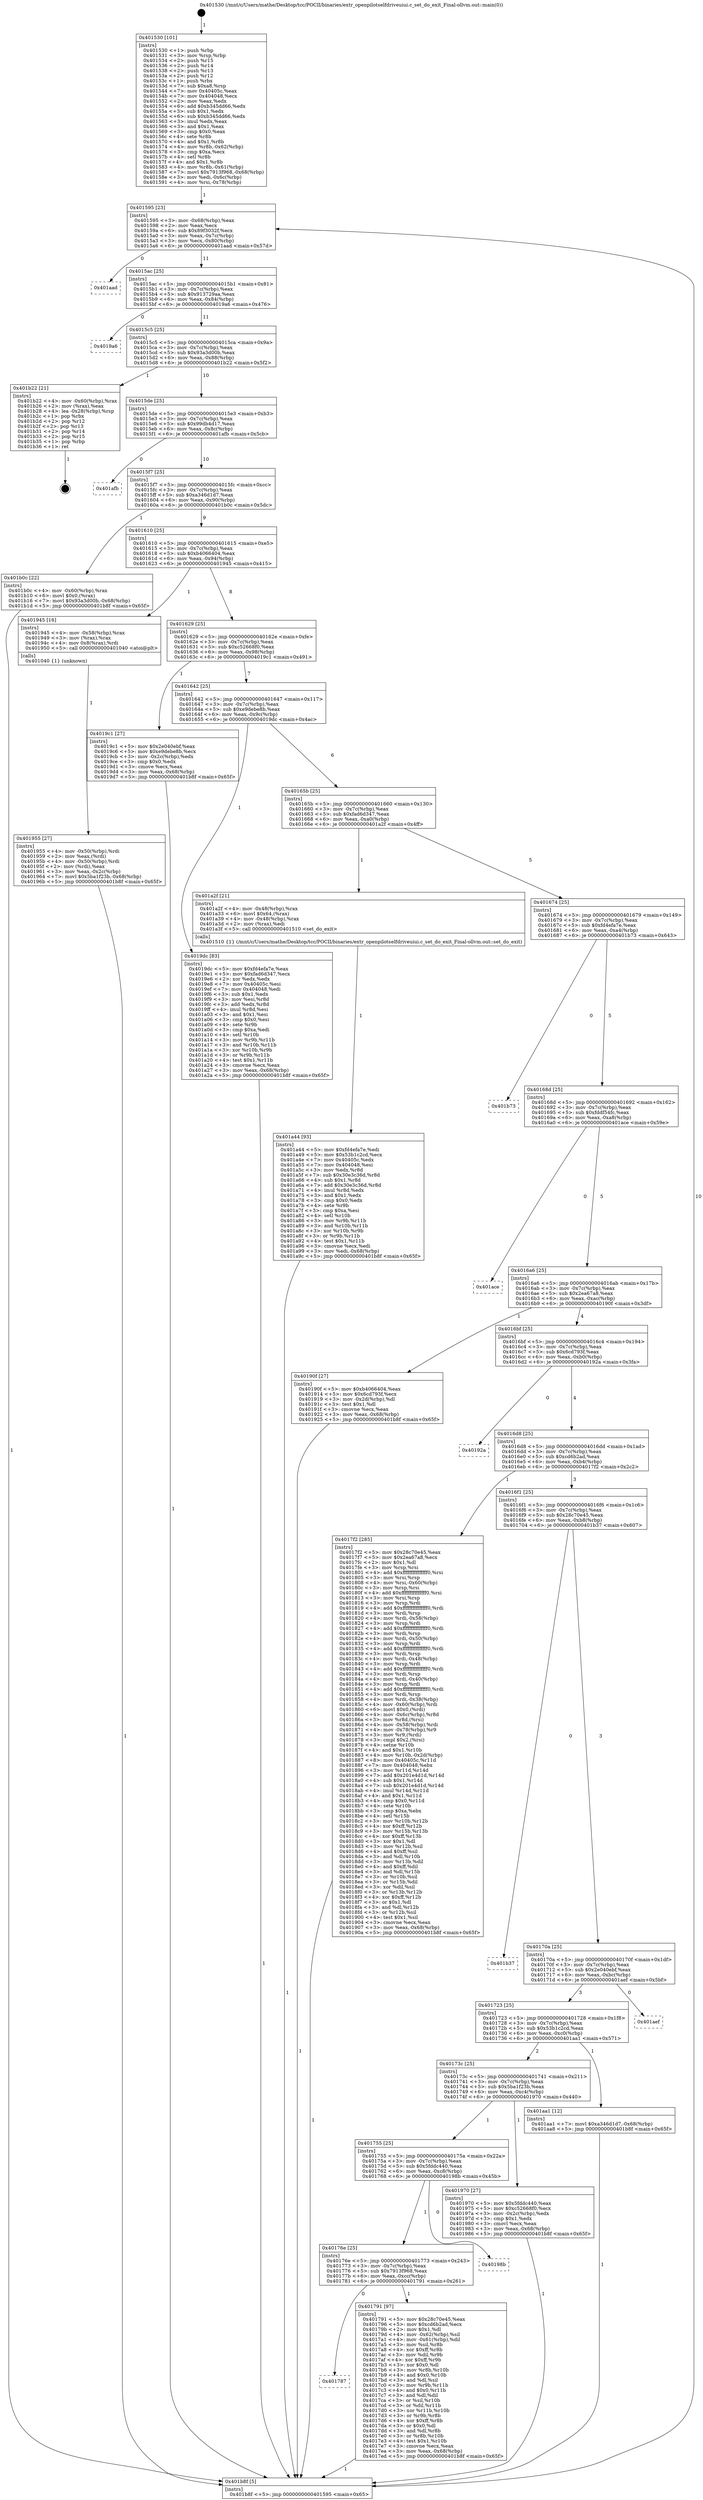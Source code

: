 digraph "0x401530" {
  label = "0x401530 (/mnt/c/Users/mathe/Desktop/tcc/POCII/binaries/extr_openpilotselfdriveuiui.c_set_do_exit_Final-ollvm.out::main(0))"
  labelloc = "t"
  node[shape=record]

  Entry [label="",width=0.3,height=0.3,shape=circle,fillcolor=black,style=filled]
  "0x401595" [label="{
     0x401595 [23]\l
     | [instrs]\l
     &nbsp;&nbsp;0x401595 \<+3\>: mov -0x68(%rbp),%eax\l
     &nbsp;&nbsp;0x401598 \<+2\>: mov %eax,%ecx\l
     &nbsp;&nbsp;0x40159a \<+6\>: sub $0x89f3032f,%ecx\l
     &nbsp;&nbsp;0x4015a0 \<+3\>: mov %eax,-0x7c(%rbp)\l
     &nbsp;&nbsp;0x4015a3 \<+3\>: mov %ecx,-0x80(%rbp)\l
     &nbsp;&nbsp;0x4015a6 \<+6\>: je 0000000000401aad \<main+0x57d\>\l
  }"]
  "0x401aad" [label="{
     0x401aad\l
  }", style=dashed]
  "0x4015ac" [label="{
     0x4015ac [25]\l
     | [instrs]\l
     &nbsp;&nbsp;0x4015ac \<+5\>: jmp 00000000004015b1 \<main+0x81\>\l
     &nbsp;&nbsp;0x4015b1 \<+3\>: mov -0x7c(%rbp),%eax\l
     &nbsp;&nbsp;0x4015b4 \<+5\>: sub $0x913729aa,%eax\l
     &nbsp;&nbsp;0x4015b9 \<+6\>: mov %eax,-0x84(%rbp)\l
     &nbsp;&nbsp;0x4015bf \<+6\>: je 00000000004019a6 \<main+0x476\>\l
  }"]
  Exit [label="",width=0.3,height=0.3,shape=circle,fillcolor=black,style=filled,peripheries=2]
  "0x4019a6" [label="{
     0x4019a6\l
  }", style=dashed]
  "0x4015c5" [label="{
     0x4015c5 [25]\l
     | [instrs]\l
     &nbsp;&nbsp;0x4015c5 \<+5\>: jmp 00000000004015ca \<main+0x9a\>\l
     &nbsp;&nbsp;0x4015ca \<+3\>: mov -0x7c(%rbp),%eax\l
     &nbsp;&nbsp;0x4015cd \<+5\>: sub $0x93a3d00b,%eax\l
     &nbsp;&nbsp;0x4015d2 \<+6\>: mov %eax,-0x88(%rbp)\l
     &nbsp;&nbsp;0x4015d8 \<+6\>: je 0000000000401b22 \<main+0x5f2\>\l
  }"]
  "0x401a44" [label="{
     0x401a44 [93]\l
     | [instrs]\l
     &nbsp;&nbsp;0x401a44 \<+5\>: mov $0xfd4efa7e,%edi\l
     &nbsp;&nbsp;0x401a49 \<+5\>: mov $0x53b1c2cd,%ecx\l
     &nbsp;&nbsp;0x401a4e \<+7\>: mov 0x40405c,%edx\l
     &nbsp;&nbsp;0x401a55 \<+7\>: mov 0x404048,%esi\l
     &nbsp;&nbsp;0x401a5c \<+3\>: mov %edx,%r8d\l
     &nbsp;&nbsp;0x401a5f \<+7\>: sub $0x30e3c36d,%r8d\l
     &nbsp;&nbsp;0x401a66 \<+4\>: sub $0x1,%r8d\l
     &nbsp;&nbsp;0x401a6a \<+7\>: add $0x30e3c36d,%r8d\l
     &nbsp;&nbsp;0x401a71 \<+4\>: imul %r8d,%edx\l
     &nbsp;&nbsp;0x401a75 \<+3\>: and $0x1,%edx\l
     &nbsp;&nbsp;0x401a78 \<+3\>: cmp $0x0,%edx\l
     &nbsp;&nbsp;0x401a7b \<+4\>: sete %r9b\l
     &nbsp;&nbsp;0x401a7f \<+3\>: cmp $0xa,%esi\l
     &nbsp;&nbsp;0x401a82 \<+4\>: setl %r10b\l
     &nbsp;&nbsp;0x401a86 \<+3\>: mov %r9b,%r11b\l
     &nbsp;&nbsp;0x401a89 \<+3\>: and %r10b,%r11b\l
     &nbsp;&nbsp;0x401a8c \<+3\>: xor %r10b,%r9b\l
     &nbsp;&nbsp;0x401a8f \<+3\>: or %r9b,%r11b\l
     &nbsp;&nbsp;0x401a92 \<+4\>: test $0x1,%r11b\l
     &nbsp;&nbsp;0x401a96 \<+3\>: cmovne %ecx,%edi\l
     &nbsp;&nbsp;0x401a99 \<+3\>: mov %edi,-0x68(%rbp)\l
     &nbsp;&nbsp;0x401a9c \<+5\>: jmp 0000000000401b8f \<main+0x65f\>\l
  }"]
  "0x401b22" [label="{
     0x401b22 [21]\l
     | [instrs]\l
     &nbsp;&nbsp;0x401b22 \<+4\>: mov -0x60(%rbp),%rax\l
     &nbsp;&nbsp;0x401b26 \<+2\>: mov (%rax),%eax\l
     &nbsp;&nbsp;0x401b28 \<+4\>: lea -0x28(%rbp),%rsp\l
     &nbsp;&nbsp;0x401b2c \<+1\>: pop %rbx\l
     &nbsp;&nbsp;0x401b2d \<+2\>: pop %r12\l
     &nbsp;&nbsp;0x401b2f \<+2\>: pop %r13\l
     &nbsp;&nbsp;0x401b31 \<+2\>: pop %r14\l
     &nbsp;&nbsp;0x401b33 \<+2\>: pop %r15\l
     &nbsp;&nbsp;0x401b35 \<+1\>: pop %rbp\l
     &nbsp;&nbsp;0x401b36 \<+1\>: ret\l
  }"]
  "0x4015de" [label="{
     0x4015de [25]\l
     | [instrs]\l
     &nbsp;&nbsp;0x4015de \<+5\>: jmp 00000000004015e3 \<main+0xb3\>\l
     &nbsp;&nbsp;0x4015e3 \<+3\>: mov -0x7c(%rbp),%eax\l
     &nbsp;&nbsp;0x4015e6 \<+5\>: sub $0x99db4d17,%eax\l
     &nbsp;&nbsp;0x4015eb \<+6\>: mov %eax,-0x8c(%rbp)\l
     &nbsp;&nbsp;0x4015f1 \<+6\>: je 0000000000401afb \<main+0x5cb\>\l
  }"]
  "0x401955" [label="{
     0x401955 [27]\l
     | [instrs]\l
     &nbsp;&nbsp;0x401955 \<+4\>: mov -0x50(%rbp),%rdi\l
     &nbsp;&nbsp;0x401959 \<+2\>: mov %eax,(%rdi)\l
     &nbsp;&nbsp;0x40195b \<+4\>: mov -0x50(%rbp),%rdi\l
     &nbsp;&nbsp;0x40195f \<+2\>: mov (%rdi),%eax\l
     &nbsp;&nbsp;0x401961 \<+3\>: mov %eax,-0x2c(%rbp)\l
     &nbsp;&nbsp;0x401964 \<+7\>: movl $0x5ba1f23b,-0x68(%rbp)\l
     &nbsp;&nbsp;0x40196b \<+5\>: jmp 0000000000401b8f \<main+0x65f\>\l
  }"]
  "0x401afb" [label="{
     0x401afb\l
  }", style=dashed]
  "0x4015f7" [label="{
     0x4015f7 [25]\l
     | [instrs]\l
     &nbsp;&nbsp;0x4015f7 \<+5\>: jmp 00000000004015fc \<main+0xcc\>\l
     &nbsp;&nbsp;0x4015fc \<+3\>: mov -0x7c(%rbp),%eax\l
     &nbsp;&nbsp;0x4015ff \<+5\>: sub $0xa346d1d7,%eax\l
     &nbsp;&nbsp;0x401604 \<+6\>: mov %eax,-0x90(%rbp)\l
     &nbsp;&nbsp;0x40160a \<+6\>: je 0000000000401b0c \<main+0x5dc\>\l
  }"]
  "0x401530" [label="{
     0x401530 [101]\l
     | [instrs]\l
     &nbsp;&nbsp;0x401530 \<+1\>: push %rbp\l
     &nbsp;&nbsp;0x401531 \<+3\>: mov %rsp,%rbp\l
     &nbsp;&nbsp;0x401534 \<+2\>: push %r15\l
     &nbsp;&nbsp;0x401536 \<+2\>: push %r14\l
     &nbsp;&nbsp;0x401538 \<+2\>: push %r13\l
     &nbsp;&nbsp;0x40153a \<+2\>: push %r12\l
     &nbsp;&nbsp;0x40153c \<+1\>: push %rbx\l
     &nbsp;&nbsp;0x40153d \<+7\>: sub $0xa8,%rsp\l
     &nbsp;&nbsp;0x401544 \<+7\>: mov 0x40405c,%eax\l
     &nbsp;&nbsp;0x40154b \<+7\>: mov 0x404048,%ecx\l
     &nbsp;&nbsp;0x401552 \<+2\>: mov %eax,%edx\l
     &nbsp;&nbsp;0x401554 \<+6\>: add $0xb345dd66,%edx\l
     &nbsp;&nbsp;0x40155a \<+3\>: sub $0x1,%edx\l
     &nbsp;&nbsp;0x40155d \<+6\>: sub $0xb345dd66,%edx\l
     &nbsp;&nbsp;0x401563 \<+3\>: imul %edx,%eax\l
     &nbsp;&nbsp;0x401566 \<+3\>: and $0x1,%eax\l
     &nbsp;&nbsp;0x401569 \<+3\>: cmp $0x0,%eax\l
     &nbsp;&nbsp;0x40156c \<+4\>: sete %r8b\l
     &nbsp;&nbsp;0x401570 \<+4\>: and $0x1,%r8b\l
     &nbsp;&nbsp;0x401574 \<+4\>: mov %r8b,-0x62(%rbp)\l
     &nbsp;&nbsp;0x401578 \<+3\>: cmp $0xa,%ecx\l
     &nbsp;&nbsp;0x40157b \<+4\>: setl %r8b\l
     &nbsp;&nbsp;0x40157f \<+4\>: and $0x1,%r8b\l
     &nbsp;&nbsp;0x401583 \<+4\>: mov %r8b,-0x61(%rbp)\l
     &nbsp;&nbsp;0x401587 \<+7\>: movl $0x7913f968,-0x68(%rbp)\l
     &nbsp;&nbsp;0x40158e \<+3\>: mov %edi,-0x6c(%rbp)\l
     &nbsp;&nbsp;0x401591 \<+4\>: mov %rsi,-0x78(%rbp)\l
  }"]
  "0x401b0c" [label="{
     0x401b0c [22]\l
     | [instrs]\l
     &nbsp;&nbsp;0x401b0c \<+4\>: mov -0x60(%rbp),%rax\l
     &nbsp;&nbsp;0x401b10 \<+6\>: movl $0x0,(%rax)\l
     &nbsp;&nbsp;0x401b16 \<+7\>: movl $0x93a3d00b,-0x68(%rbp)\l
     &nbsp;&nbsp;0x401b1d \<+5\>: jmp 0000000000401b8f \<main+0x65f\>\l
  }"]
  "0x401610" [label="{
     0x401610 [25]\l
     | [instrs]\l
     &nbsp;&nbsp;0x401610 \<+5\>: jmp 0000000000401615 \<main+0xe5\>\l
     &nbsp;&nbsp;0x401615 \<+3\>: mov -0x7c(%rbp),%eax\l
     &nbsp;&nbsp;0x401618 \<+5\>: sub $0xb4066404,%eax\l
     &nbsp;&nbsp;0x40161d \<+6\>: mov %eax,-0x94(%rbp)\l
     &nbsp;&nbsp;0x401623 \<+6\>: je 0000000000401945 \<main+0x415\>\l
  }"]
  "0x401b8f" [label="{
     0x401b8f [5]\l
     | [instrs]\l
     &nbsp;&nbsp;0x401b8f \<+5\>: jmp 0000000000401595 \<main+0x65\>\l
  }"]
  "0x401945" [label="{
     0x401945 [16]\l
     | [instrs]\l
     &nbsp;&nbsp;0x401945 \<+4\>: mov -0x58(%rbp),%rax\l
     &nbsp;&nbsp;0x401949 \<+3\>: mov (%rax),%rax\l
     &nbsp;&nbsp;0x40194c \<+4\>: mov 0x8(%rax),%rdi\l
     &nbsp;&nbsp;0x401950 \<+5\>: call 0000000000401040 \<atoi@plt\>\l
     | [calls]\l
     &nbsp;&nbsp;0x401040 \{1\} (unknown)\l
  }"]
  "0x401629" [label="{
     0x401629 [25]\l
     | [instrs]\l
     &nbsp;&nbsp;0x401629 \<+5\>: jmp 000000000040162e \<main+0xfe\>\l
     &nbsp;&nbsp;0x40162e \<+3\>: mov -0x7c(%rbp),%eax\l
     &nbsp;&nbsp;0x401631 \<+5\>: sub $0xc52668f0,%eax\l
     &nbsp;&nbsp;0x401636 \<+6\>: mov %eax,-0x98(%rbp)\l
     &nbsp;&nbsp;0x40163c \<+6\>: je 00000000004019c1 \<main+0x491\>\l
  }"]
  "0x401787" [label="{
     0x401787\l
  }", style=dashed]
  "0x4019c1" [label="{
     0x4019c1 [27]\l
     | [instrs]\l
     &nbsp;&nbsp;0x4019c1 \<+5\>: mov $0x2e040ebf,%eax\l
     &nbsp;&nbsp;0x4019c6 \<+5\>: mov $0xe9debe8b,%ecx\l
     &nbsp;&nbsp;0x4019cb \<+3\>: mov -0x2c(%rbp),%edx\l
     &nbsp;&nbsp;0x4019ce \<+3\>: cmp $0x0,%edx\l
     &nbsp;&nbsp;0x4019d1 \<+3\>: cmove %ecx,%eax\l
     &nbsp;&nbsp;0x4019d4 \<+3\>: mov %eax,-0x68(%rbp)\l
     &nbsp;&nbsp;0x4019d7 \<+5\>: jmp 0000000000401b8f \<main+0x65f\>\l
  }"]
  "0x401642" [label="{
     0x401642 [25]\l
     | [instrs]\l
     &nbsp;&nbsp;0x401642 \<+5\>: jmp 0000000000401647 \<main+0x117\>\l
     &nbsp;&nbsp;0x401647 \<+3\>: mov -0x7c(%rbp),%eax\l
     &nbsp;&nbsp;0x40164a \<+5\>: sub $0xe9debe8b,%eax\l
     &nbsp;&nbsp;0x40164f \<+6\>: mov %eax,-0x9c(%rbp)\l
     &nbsp;&nbsp;0x401655 \<+6\>: je 00000000004019dc \<main+0x4ac\>\l
  }"]
  "0x401791" [label="{
     0x401791 [97]\l
     | [instrs]\l
     &nbsp;&nbsp;0x401791 \<+5\>: mov $0x28c70e45,%eax\l
     &nbsp;&nbsp;0x401796 \<+5\>: mov $0xcd6b2ad,%ecx\l
     &nbsp;&nbsp;0x40179b \<+2\>: mov $0x1,%dl\l
     &nbsp;&nbsp;0x40179d \<+4\>: mov -0x62(%rbp),%sil\l
     &nbsp;&nbsp;0x4017a1 \<+4\>: mov -0x61(%rbp),%dil\l
     &nbsp;&nbsp;0x4017a5 \<+3\>: mov %sil,%r8b\l
     &nbsp;&nbsp;0x4017a8 \<+4\>: xor $0xff,%r8b\l
     &nbsp;&nbsp;0x4017ac \<+3\>: mov %dil,%r9b\l
     &nbsp;&nbsp;0x4017af \<+4\>: xor $0xff,%r9b\l
     &nbsp;&nbsp;0x4017b3 \<+3\>: xor $0x0,%dl\l
     &nbsp;&nbsp;0x4017b6 \<+3\>: mov %r8b,%r10b\l
     &nbsp;&nbsp;0x4017b9 \<+4\>: and $0x0,%r10b\l
     &nbsp;&nbsp;0x4017bd \<+3\>: and %dl,%sil\l
     &nbsp;&nbsp;0x4017c0 \<+3\>: mov %r9b,%r11b\l
     &nbsp;&nbsp;0x4017c3 \<+4\>: and $0x0,%r11b\l
     &nbsp;&nbsp;0x4017c7 \<+3\>: and %dl,%dil\l
     &nbsp;&nbsp;0x4017ca \<+3\>: or %sil,%r10b\l
     &nbsp;&nbsp;0x4017cd \<+3\>: or %dil,%r11b\l
     &nbsp;&nbsp;0x4017d0 \<+3\>: xor %r11b,%r10b\l
     &nbsp;&nbsp;0x4017d3 \<+3\>: or %r9b,%r8b\l
     &nbsp;&nbsp;0x4017d6 \<+4\>: xor $0xff,%r8b\l
     &nbsp;&nbsp;0x4017da \<+3\>: or $0x0,%dl\l
     &nbsp;&nbsp;0x4017dd \<+3\>: and %dl,%r8b\l
     &nbsp;&nbsp;0x4017e0 \<+3\>: or %r8b,%r10b\l
     &nbsp;&nbsp;0x4017e3 \<+4\>: test $0x1,%r10b\l
     &nbsp;&nbsp;0x4017e7 \<+3\>: cmovne %ecx,%eax\l
     &nbsp;&nbsp;0x4017ea \<+3\>: mov %eax,-0x68(%rbp)\l
     &nbsp;&nbsp;0x4017ed \<+5\>: jmp 0000000000401b8f \<main+0x65f\>\l
  }"]
  "0x4019dc" [label="{
     0x4019dc [83]\l
     | [instrs]\l
     &nbsp;&nbsp;0x4019dc \<+5\>: mov $0xfd4efa7e,%eax\l
     &nbsp;&nbsp;0x4019e1 \<+5\>: mov $0xfad6d347,%ecx\l
     &nbsp;&nbsp;0x4019e6 \<+2\>: xor %edx,%edx\l
     &nbsp;&nbsp;0x4019e8 \<+7\>: mov 0x40405c,%esi\l
     &nbsp;&nbsp;0x4019ef \<+7\>: mov 0x404048,%edi\l
     &nbsp;&nbsp;0x4019f6 \<+3\>: sub $0x1,%edx\l
     &nbsp;&nbsp;0x4019f9 \<+3\>: mov %esi,%r8d\l
     &nbsp;&nbsp;0x4019fc \<+3\>: add %edx,%r8d\l
     &nbsp;&nbsp;0x4019ff \<+4\>: imul %r8d,%esi\l
     &nbsp;&nbsp;0x401a03 \<+3\>: and $0x1,%esi\l
     &nbsp;&nbsp;0x401a06 \<+3\>: cmp $0x0,%esi\l
     &nbsp;&nbsp;0x401a09 \<+4\>: sete %r9b\l
     &nbsp;&nbsp;0x401a0d \<+3\>: cmp $0xa,%edi\l
     &nbsp;&nbsp;0x401a10 \<+4\>: setl %r10b\l
     &nbsp;&nbsp;0x401a14 \<+3\>: mov %r9b,%r11b\l
     &nbsp;&nbsp;0x401a17 \<+3\>: and %r10b,%r11b\l
     &nbsp;&nbsp;0x401a1a \<+3\>: xor %r10b,%r9b\l
     &nbsp;&nbsp;0x401a1d \<+3\>: or %r9b,%r11b\l
     &nbsp;&nbsp;0x401a20 \<+4\>: test $0x1,%r11b\l
     &nbsp;&nbsp;0x401a24 \<+3\>: cmovne %ecx,%eax\l
     &nbsp;&nbsp;0x401a27 \<+3\>: mov %eax,-0x68(%rbp)\l
     &nbsp;&nbsp;0x401a2a \<+5\>: jmp 0000000000401b8f \<main+0x65f\>\l
  }"]
  "0x40165b" [label="{
     0x40165b [25]\l
     | [instrs]\l
     &nbsp;&nbsp;0x40165b \<+5\>: jmp 0000000000401660 \<main+0x130\>\l
     &nbsp;&nbsp;0x401660 \<+3\>: mov -0x7c(%rbp),%eax\l
     &nbsp;&nbsp;0x401663 \<+5\>: sub $0xfad6d347,%eax\l
     &nbsp;&nbsp;0x401668 \<+6\>: mov %eax,-0xa0(%rbp)\l
     &nbsp;&nbsp;0x40166e \<+6\>: je 0000000000401a2f \<main+0x4ff\>\l
  }"]
  "0x40176e" [label="{
     0x40176e [25]\l
     | [instrs]\l
     &nbsp;&nbsp;0x40176e \<+5\>: jmp 0000000000401773 \<main+0x243\>\l
     &nbsp;&nbsp;0x401773 \<+3\>: mov -0x7c(%rbp),%eax\l
     &nbsp;&nbsp;0x401776 \<+5\>: sub $0x7913f968,%eax\l
     &nbsp;&nbsp;0x40177b \<+6\>: mov %eax,-0xcc(%rbp)\l
     &nbsp;&nbsp;0x401781 \<+6\>: je 0000000000401791 \<main+0x261\>\l
  }"]
  "0x401a2f" [label="{
     0x401a2f [21]\l
     | [instrs]\l
     &nbsp;&nbsp;0x401a2f \<+4\>: mov -0x48(%rbp),%rax\l
     &nbsp;&nbsp;0x401a33 \<+6\>: movl $0x64,(%rax)\l
     &nbsp;&nbsp;0x401a39 \<+4\>: mov -0x48(%rbp),%rax\l
     &nbsp;&nbsp;0x401a3d \<+2\>: mov (%rax),%edi\l
     &nbsp;&nbsp;0x401a3f \<+5\>: call 0000000000401510 \<set_do_exit\>\l
     | [calls]\l
     &nbsp;&nbsp;0x401510 \{1\} (/mnt/c/Users/mathe/Desktop/tcc/POCII/binaries/extr_openpilotselfdriveuiui.c_set_do_exit_Final-ollvm.out::set_do_exit)\l
  }"]
  "0x401674" [label="{
     0x401674 [25]\l
     | [instrs]\l
     &nbsp;&nbsp;0x401674 \<+5\>: jmp 0000000000401679 \<main+0x149\>\l
     &nbsp;&nbsp;0x401679 \<+3\>: mov -0x7c(%rbp),%eax\l
     &nbsp;&nbsp;0x40167c \<+5\>: sub $0xfd4efa7e,%eax\l
     &nbsp;&nbsp;0x401681 \<+6\>: mov %eax,-0xa4(%rbp)\l
     &nbsp;&nbsp;0x401687 \<+6\>: je 0000000000401b73 \<main+0x643\>\l
  }"]
  "0x40198b" [label="{
     0x40198b\l
  }", style=dashed]
  "0x401b73" [label="{
     0x401b73\l
  }", style=dashed]
  "0x40168d" [label="{
     0x40168d [25]\l
     | [instrs]\l
     &nbsp;&nbsp;0x40168d \<+5\>: jmp 0000000000401692 \<main+0x162\>\l
     &nbsp;&nbsp;0x401692 \<+3\>: mov -0x7c(%rbp),%eax\l
     &nbsp;&nbsp;0x401695 \<+5\>: sub $0xfddf54fc,%eax\l
     &nbsp;&nbsp;0x40169a \<+6\>: mov %eax,-0xa8(%rbp)\l
     &nbsp;&nbsp;0x4016a0 \<+6\>: je 0000000000401ace \<main+0x59e\>\l
  }"]
  "0x401755" [label="{
     0x401755 [25]\l
     | [instrs]\l
     &nbsp;&nbsp;0x401755 \<+5\>: jmp 000000000040175a \<main+0x22a\>\l
     &nbsp;&nbsp;0x40175a \<+3\>: mov -0x7c(%rbp),%eax\l
     &nbsp;&nbsp;0x40175d \<+5\>: sub $0x5fddc440,%eax\l
     &nbsp;&nbsp;0x401762 \<+6\>: mov %eax,-0xc8(%rbp)\l
     &nbsp;&nbsp;0x401768 \<+6\>: je 000000000040198b \<main+0x45b\>\l
  }"]
  "0x401ace" [label="{
     0x401ace\l
  }", style=dashed]
  "0x4016a6" [label="{
     0x4016a6 [25]\l
     | [instrs]\l
     &nbsp;&nbsp;0x4016a6 \<+5\>: jmp 00000000004016ab \<main+0x17b\>\l
     &nbsp;&nbsp;0x4016ab \<+3\>: mov -0x7c(%rbp),%eax\l
     &nbsp;&nbsp;0x4016ae \<+5\>: sub $0x2ea67a8,%eax\l
     &nbsp;&nbsp;0x4016b3 \<+6\>: mov %eax,-0xac(%rbp)\l
     &nbsp;&nbsp;0x4016b9 \<+6\>: je 000000000040190f \<main+0x3df\>\l
  }"]
  "0x401970" [label="{
     0x401970 [27]\l
     | [instrs]\l
     &nbsp;&nbsp;0x401970 \<+5\>: mov $0x5fddc440,%eax\l
     &nbsp;&nbsp;0x401975 \<+5\>: mov $0xc52668f0,%ecx\l
     &nbsp;&nbsp;0x40197a \<+3\>: mov -0x2c(%rbp),%edx\l
     &nbsp;&nbsp;0x40197d \<+3\>: cmp $0x1,%edx\l
     &nbsp;&nbsp;0x401980 \<+3\>: cmovl %ecx,%eax\l
     &nbsp;&nbsp;0x401983 \<+3\>: mov %eax,-0x68(%rbp)\l
     &nbsp;&nbsp;0x401986 \<+5\>: jmp 0000000000401b8f \<main+0x65f\>\l
  }"]
  "0x40190f" [label="{
     0x40190f [27]\l
     | [instrs]\l
     &nbsp;&nbsp;0x40190f \<+5\>: mov $0xb4066404,%eax\l
     &nbsp;&nbsp;0x401914 \<+5\>: mov $0x6cd793f,%ecx\l
     &nbsp;&nbsp;0x401919 \<+3\>: mov -0x2d(%rbp),%dl\l
     &nbsp;&nbsp;0x40191c \<+3\>: test $0x1,%dl\l
     &nbsp;&nbsp;0x40191f \<+3\>: cmovne %ecx,%eax\l
     &nbsp;&nbsp;0x401922 \<+3\>: mov %eax,-0x68(%rbp)\l
     &nbsp;&nbsp;0x401925 \<+5\>: jmp 0000000000401b8f \<main+0x65f\>\l
  }"]
  "0x4016bf" [label="{
     0x4016bf [25]\l
     | [instrs]\l
     &nbsp;&nbsp;0x4016bf \<+5\>: jmp 00000000004016c4 \<main+0x194\>\l
     &nbsp;&nbsp;0x4016c4 \<+3\>: mov -0x7c(%rbp),%eax\l
     &nbsp;&nbsp;0x4016c7 \<+5\>: sub $0x6cd793f,%eax\l
     &nbsp;&nbsp;0x4016cc \<+6\>: mov %eax,-0xb0(%rbp)\l
     &nbsp;&nbsp;0x4016d2 \<+6\>: je 000000000040192a \<main+0x3fa\>\l
  }"]
  "0x40173c" [label="{
     0x40173c [25]\l
     | [instrs]\l
     &nbsp;&nbsp;0x40173c \<+5\>: jmp 0000000000401741 \<main+0x211\>\l
     &nbsp;&nbsp;0x401741 \<+3\>: mov -0x7c(%rbp),%eax\l
     &nbsp;&nbsp;0x401744 \<+5\>: sub $0x5ba1f23b,%eax\l
     &nbsp;&nbsp;0x401749 \<+6\>: mov %eax,-0xc4(%rbp)\l
     &nbsp;&nbsp;0x40174f \<+6\>: je 0000000000401970 \<main+0x440\>\l
  }"]
  "0x40192a" [label="{
     0x40192a\l
  }", style=dashed]
  "0x4016d8" [label="{
     0x4016d8 [25]\l
     | [instrs]\l
     &nbsp;&nbsp;0x4016d8 \<+5\>: jmp 00000000004016dd \<main+0x1ad\>\l
     &nbsp;&nbsp;0x4016dd \<+3\>: mov -0x7c(%rbp),%eax\l
     &nbsp;&nbsp;0x4016e0 \<+5\>: sub $0xcd6b2ad,%eax\l
     &nbsp;&nbsp;0x4016e5 \<+6\>: mov %eax,-0xb4(%rbp)\l
     &nbsp;&nbsp;0x4016eb \<+6\>: je 00000000004017f2 \<main+0x2c2\>\l
  }"]
  "0x401aa1" [label="{
     0x401aa1 [12]\l
     | [instrs]\l
     &nbsp;&nbsp;0x401aa1 \<+7\>: movl $0xa346d1d7,-0x68(%rbp)\l
     &nbsp;&nbsp;0x401aa8 \<+5\>: jmp 0000000000401b8f \<main+0x65f\>\l
  }"]
  "0x4017f2" [label="{
     0x4017f2 [285]\l
     | [instrs]\l
     &nbsp;&nbsp;0x4017f2 \<+5\>: mov $0x28c70e45,%eax\l
     &nbsp;&nbsp;0x4017f7 \<+5\>: mov $0x2ea67a8,%ecx\l
     &nbsp;&nbsp;0x4017fc \<+2\>: mov $0x1,%dl\l
     &nbsp;&nbsp;0x4017fe \<+3\>: mov %rsp,%rsi\l
     &nbsp;&nbsp;0x401801 \<+4\>: add $0xfffffffffffffff0,%rsi\l
     &nbsp;&nbsp;0x401805 \<+3\>: mov %rsi,%rsp\l
     &nbsp;&nbsp;0x401808 \<+4\>: mov %rsi,-0x60(%rbp)\l
     &nbsp;&nbsp;0x40180c \<+3\>: mov %rsp,%rsi\l
     &nbsp;&nbsp;0x40180f \<+4\>: add $0xfffffffffffffff0,%rsi\l
     &nbsp;&nbsp;0x401813 \<+3\>: mov %rsi,%rsp\l
     &nbsp;&nbsp;0x401816 \<+3\>: mov %rsp,%rdi\l
     &nbsp;&nbsp;0x401819 \<+4\>: add $0xfffffffffffffff0,%rdi\l
     &nbsp;&nbsp;0x40181d \<+3\>: mov %rdi,%rsp\l
     &nbsp;&nbsp;0x401820 \<+4\>: mov %rdi,-0x58(%rbp)\l
     &nbsp;&nbsp;0x401824 \<+3\>: mov %rsp,%rdi\l
     &nbsp;&nbsp;0x401827 \<+4\>: add $0xfffffffffffffff0,%rdi\l
     &nbsp;&nbsp;0x40182b \<+3\>: mov %rdi,%rsp\l
     &nbsp;&nbsp;0x40182e \<+4\>: mov %rdi,-0x50(%rbp)\l
     &nbsp;&nbsp;0x401832 \<+3\>: mov %rsp,%rdi\l
     &nbsp;&nbsp;0x401835 \<+4\>: add $0xfffffffffffffff0,%rdi\l
     &nbsp;&nbsp;0x401839 \<+3\>: mov %rdi,%rsp\l
     &nbsp;&nbsp;0x40183c \<+4\>: mov %rdi,-0x48(%rbp)\l
     &nbsp;&nbsp;0x401840 \<+3\>: mov %rsp,%rdi\l
     &nbsp;&nbsp;0x401843 \<+4\>: add $0xfffffffffffffff0,%rdi\l
     &nbsp;&nbsp;0x401847 \<+3\>: mov %rdi,%rsp\l
     &nbsp;&nbsp;0x40184a \<+4\>: mov %rdi,-0x40(%rbp)\l
     &nbsp;&nbsp;0x40184e \<+3\>: mov %rsp,%rdi\l
     &nbsp;&nbsp;0x401851 \<+4\>: add $0xfffffffffffffff0,%rdi\l
     &nbsp;&nbsp;0x401855 \<+3\>: mov %rdi,%rsp\l
     &nbsp;&nbsp;0x401858 \<+4\>: mov %rdi,-0x38(%rbp)\l
     &nbsp;&nbsp;0x40185c \<+4\>: mov -0x60(%rbp),%rdi\l
     &nbsp;&nbsp;0x401860 \<+6\>: movl $0x0,(%rdi)\l
     &nbsp;&nbsp;0x401866 \<+4\>: mov -0x6c(%rbp),%r8d\l
     &nbsp;&nbsp;0x40186a \<+3\>: mov %r8d,(%rsi)\l
     &nbsp;&nbsp;0x40186d \<+4\>: mov -0x58(%rbp),%rdi\l
     &nbsp;&nbsp;0x401871 \<+4\>: mov -0x78(%rbp),%r9\l
     &nbsp;&nbsp;0x401875 \<+3\>: mov %r9,(%rdi)\l
     &nbsp;&nbsp;0x401878 \<+3\>: cmpl $0x2,(%rsi)\l
     &nbsp;&nbsp;0x40187b \<+4\>: setne %r10b\l
     &nbsp;&nbsp;0x40187f \<+4\>: and $0x1,%r10b\l
     &nbsp;&nbsp;0x401883 \<+4\>: mov %r10b,-0x2d(%rbp)\l
     &nbsp;&nbsp;0x401887 \<+8\>: mov 0x40405c,%r11d\l
     &nbsp;&nbsp;0x40188f \<+7\>: mov 0x404048,%ebx\l
     &nbsp;&nbsp;0x401896 \<+3\>: mov %r11d,%r14d\l
     &nbsp;&nbsp;0x401899 \<+7\>: add $0x201e4d1d,%r14d\l
     &nbsp;&nbsp;0x4018a0 \<+4\>: sub $0x1,%r14d\l
     &nbsp;&nbsp;0x4018a4 \<+7\>: sub $0x201e4d1d,%r14d\l
     &nbsp;&nbsp;0x4018ab \<+4\>: imul %r14d,%r11d\l
     &nbsp;&nbsp;0x4018af \<+4\>: and $0x1,%r11d\l
     &nbsp;&nbsp;0x4018b3 \<+4\>: cmp $0x0,%r11d\l
     &nbsp;&nbsp;0x4018b7 \<+4\>: sete %r10b\l
     &nbsp;&nbsp;0x4018bb \<+3\>: cmp $0xa,%ebx\l
     &nbsp;&nbsp;0x4018be \<+4\>: setl %r15b\l
     &nbsp;&nbsp;0x4018c2 \<+3\>: mov %r10b,%r12b\l
     &nbsp;&nbsp;0x4018c5 \<+4\>: xor $0xff,%r12b\l
     &nbsp;&nbsp;0x4018c9 \<+3\>: mov %r15b,%r13b\l
     &nbsp;&nbsp;0x4018cc \<+4\>: xor $0xff,%r13b\l
     &nbsp;&nbsp;0x4018d0 \<+3\>: xor $0x1,%dl\l
     &nbsp;&nbsp;0x4018d3 \<+3\>: mov %r12b,%sil\l
     &nbsp;&nbsp;0x4018d6 \<+4\>: and $0xff,%sil\l
     &nbsp;&nbsp;0x4018da \<+3\>: and %dl,%r10b\l
     &nbsp;&nbsp;0x4018dd \<+3\>: mov %r13b,%dil\l
     &nbsp;&nbsp;0x4018e0 \<+4\>: and $0xff,%dil\l
     &nbsp;&nbsp;0x4018e4 \<+3\>: and %dl,%r15b\l
     &nbsp;&nbsp;0x4018e7 \<+3\>: or %r10b,%sil\l
     &nbsp;&nbsp;0x4018ea \<+3\>: or %r15b,%dil\l
     &nbsp;&nbsp;0x4018ed \<+3\>: xor %dil,%sil\l
     &nbsp;&nbsp;0x4018f0 \<+3\>: or %r13b,%r12b\l
     &nbsp;&nbsp;0x4018f3 \<+4\>: xor $0xff,%r12b\l
     &nbsp;&nbsp;0x4018f7 \<+3\>: or $0x1,%dl\l
     &nbsp;&nbsp;0x4018fa \<+3\>: and %dl,%r12b\l
     &nbsp;&nbsp;0x4018fd \<+3\>: or %r12b,%sil\l
     &nbsp;&nbsp;0x401900 \<+4\>: test $0x1,%sil\l
     &nbsp;&nbsp;0x401904 \<+3\>: cmovne %ecx,%eax\l
     &nbsp;&nbsp;0x401907 \<+3\>: mov %eax,-0x68(%rbp)\l
     &nbsp;&nbsp;0x40190a \<+5\>: jmp 0000000000401b8f \<main+0x65f\>\l
  }"]
  "0x4016f1" [label="{
     0x4016f1 [25]\l
     | [instrs]\l
     &nbsp;&nbsp;0x4016f1 \<+5\>: jmp 00000000004016f6 \<main+0x1c6\>\l
     &nbsp;&nbsp;0x4016f6 \<+3\>: mov -0x7c(%rbp),%eax\l
     &nbsp;&nbsp;0x4016f9 \<+5\>: sub $0x28c70e45,%eax\l
     &nbsp;&nbsp;0x4016fe \<+6\>: mov %eax,-0xb8(%rbp)\l
     &nbsp;&nbsp;0x401704 \<+6\>: je 0000000000401b37 \<main+0x607\>\l
  }"]
  "0x401723" [label="{
     0x401723 [25]\l
     | [instrs]\l
     &nbsp;&nbsp;0x401723 \<+5\>: jmp 0000000000401728 \<main+0x1f8\>\l
     &nbsp;&nbsp;0x401728 \<+3\>: mov -0x7c(%rbp),%eax\l
     &nbsp;&nbsp;0x40172b \<+5\>: sub $0x53b1c2cd,%eax\l
     &nbsp;&nbsp;0x401730 \<+6\>: mov %eax,-0xc0(%rbp)\l
     &nbsp;&nbsp;0x401736 \<+6\>: je 0000000000401aa1 \<main+0x571\>\l
  }"]
  "0x401b37" [label="{
     0x401b37\l
  }", style=dashed]
  "0x40170a" [label="{
     0x40170a [25]\l
     | [instrs]\l
     &nbsp;&nbsp;0x40170a \<+5\>: jmp 000000000040170f \<main+0x1df\>\l
     &nbsp;&nbsp;0x40170f \<+3\>: mov -0x7c(%rbp),%eax\l
     &nbsp;&nbsp;0x401712 \<+5\>: sub $0x2e040ebf,%eax\l
     &nbsp;&nbsp;0x401717 \<+6\>: mov %eax,-0xbc(%rbp)\l
     &nbsp;&nbsp;0x40171d \<+6\>: je 0000000000401aef \<main+0x5bf\>\l
  }"]
  "0x401aef" [label="{
     0x401aef\l
  }", style=dashed]
  Entry -> "0x401530" [label=" 1"]
  "0x401595" -> "0x401aad" [label=" 0"]
  "0x401595" -> "0x4015ac" [label=" 11"]
  "0x401b22" -> Exit [label=" 1"]
  "0x4015ac" -> "0x4019a6" [label=" 0"]
  "0x4015ac" -> "0x4015c5" [label=" 11"]
  "0x401b0c" -> "0x401b8f" [label=" 1"]
  "0x4015c5" -> "0x401b22" [label=" 1"]
  "0x4015c5" -> "0x4015de" [label=" 10"]
  "0x401aa1" -> "0x401b8f" [label=" 1"]
  "0x4015de" -> "0x401afb" [label=" 0"]
  "0x4015de" -> "0x4015f7" [label=" 10"]
  "0x401a44" -> "0x401b8f" [label=" 1"]
  "0x4015f7" -> "0x401b0c" [label=" 1"]
  "0x4015f7" -> "0x401610" [label=" 9"]
  "0x4019dc" -> "0x401b8f" [label=" 1"]
  "0x401610" -> "0x401945" [label=" 1"]
  "0x401610" -> "0x401629" [label=" 8"]
  "0x4019c1" -> "0x401b8f" [label=" 1"]
  "0x401629" -> "0x4019c1" [label=" 1"]
  "0x401629" -> "0x401642" [label=" 7"]
  "0x401970" -> "0x401b8f" [label=" 1"]
  "0x401642" -> "0x4019dc" [label=" 1"]
  "0x401642" -> "0x40165b" [label=" 6"]
  "0x401955" -> "0x401b8f" [label=" 1"]
  "0x40165b" -> "0x401a2f" [label=" 1"]
  "0x40165b" -> "0x401674" [label=" 5"]
  "0x40190f" -> "0x401b8f" [label=" 1"]
  "0x401674" -> "0x401b73" [label=" 0"]
  "0x401674" -> "0x40168d" [label=" 5"]
  "0x4017f2" -> "0x401b8f" [label=" 1"]
  "0x40168d" -> "0x401ace" [label=" 0"]
  "0x40168d" -> "0x4016a6" [label=" 5"]
  "0x401b8f" -> "0x401595" [label=" 10"]
  "0x4016a6" -> "0x40190f" [label=" 1"]
  "0x4016a6" -> "0x4016bf" [label=" 4"]
  "0x401530" -> "0x401595" [label=" 1"]
  "0x4016bf" -> "0x40192a" [label=" 0"]
  "0x4016bf" -> "0x4016d8" [label=" 4"]
  "0x40176e" -> "0x401787" [label=" 0"]
  "0x4016d8" -> "0x4017f2" [label=" 1"]
  "0x4016d8" -> "0x4016f1" [label=" 3"]
  "0x40176e" -> "0x401791" [label=" 1"]
  "0x4016f1" -> "0x401b37" [label=" 0"]
  "0x4016f1" -> "0x40170a" [label=" 3"]
  "0x401755" -> "0x40176e" [label=" 1"]
  "0x40170a" -> "0x401aef" [label=" 0"]
  "0x40170a" -> "0x401723" [label=" 3"]
  "0x401945" -> "0x401955" [label=" 1"]
  "0x401723" -> "0x401aa1" [label=" 1"]
  "0x401723" -> "0x40173c" [label=" 2"]
  "0x401791" -> "0x401b8f" [label=" 1"]
  "0x40173c" -> "0x401970" [label=" 1"]
  "0x40173c" -> "0x401755" [label=" 1"]
  "0x401a2f" -> "0x401a44" [label=" 1"]
  "0x401755" -> "0x40198b" [label=" 0"]
}
